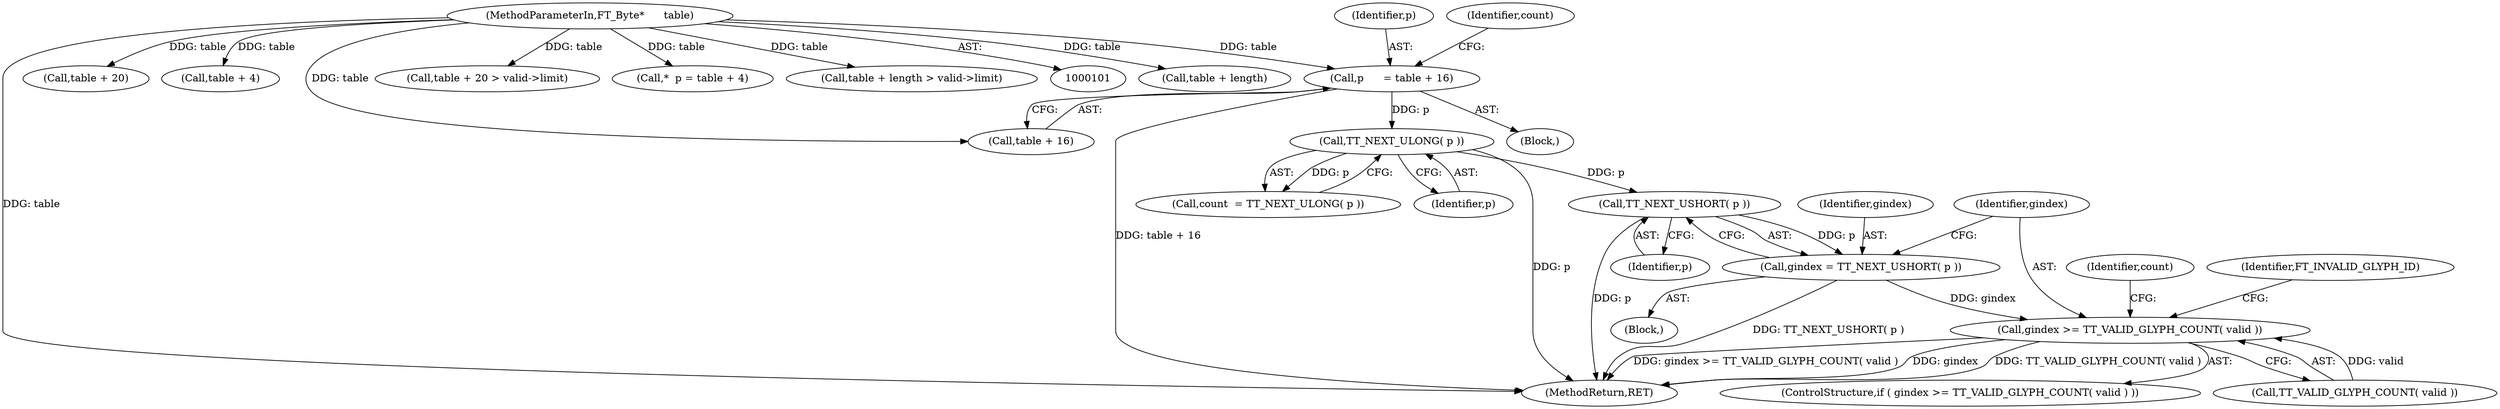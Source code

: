 digraph "0_savannah_a18788b14db60ae3673f932249cd02d33a227c4e@pointer" {
"1000163" [label="(Call,TT_NEXT_USHORT( p ))"];
"1000133" [label="(Call,TT_NEXT_ULONG( p ))"];
"1000126" [label="(Call,p      = table + 16)"];
"1000102" [label="(MethodParameterIn,FT_Byte*      table)"];
"1000161" [label="(Call,gindex = TT_NEXT_USHORT( p ))"];
"1000166" [label="(Call,gindex >= TT_VALID_GLYPH_COUNT( valid ))"];
"1000160" [label="(Block,)"];
"1000166" [label="(Call,gindex >= TT_VALID_GLYPH_COUNT( valid ))"];
"1000104" [label="(Block,)"];
"1000138" [label="(Call,table + length)"];
"1000128" [label="(Call,table + 16)"];
"1000163" [label="(Call,TT_NEXT_USHORT( p ))"];
"1000161" [label="(Call,gindex = TT_NEXT_USHORT( p ))"];
"1000115" [label="(Call,table + 20)"];
"1000127" [label="(Identifier,p)"];
"1000132" [label="(Identifier,count)"];
"1000162" [label="(Identifier,gindex)"];
"1000108" [label="(Call,table + 4)"];
"1000170" [label="(Identifier,FT_INVALID_GLYPH_ID)"];
"1000165" [label="(ControlStructure,if ( gindex >= TT_VALID_GLYPH_COUNT( valid ) ))"];
"1000168" [label="(Call,TT_VALID_GLYPH_COUNT( valid ))"];
"1000167" [label="(Identifier,gindex)"];
"1000134" [label="(Identifier,p)"];
"1000159" [label="(Identifier,count)"];
"1000131" [label="(Call,count  = TT_NEXT_ULONG( p ))"];
"1000133" [label="(Call,TT_NEXT_ULONG( p ))"];
"1000102" [label="(MethodParameterIn,FT_Byte*      table)"];
"1000164" [label="(Identifier,p)"];
"1000173" [label="(MethodReturn,RET)"];
"1000114" [label="(Call,table + 20 > valid->limit)"];
"1000126" [label="(Call,p      = table + 16)"];
"1000106" [label="(Call,*  p = table + 4)"];
"1000137" [label="(Call,table + length > valid->limit)"];
"1000163" -> "1000161"  [label="AST: "];
"1000163" -> "1000164"  [label="CFG: "];
"1000164" -> "1000163"  [label="AST: "];
"1000161" -> "1000163"  [label="CFG: "];
"1000163" -> "1000173"  [label="DDG: p"];
"1000163" -> "1000161"  [label="DDG: p"];
"1000133" -> "1000163"  [label="DDG: p"];
"1000133" -> "1000131"  [label="AST: "];
"1000133" -> "1000134"  [label="CFG: "];
"1000134" -> "1000133"  [label="AST: "];
"1000131" -> "1000133"  [label="CFG: "];
"1000133" -> "1000173"  [label="DDG: p"];
"1000133" -> "1000131"  [label="DDG: p"];
"1000126" -> "1000133"  [label="DDG: p"];
"1000126" -> "1000104"  [label="AST: "];
"1000126" -> "1000128"  [label="CFG: "];
"1000127" -> "1000126"  [label="AST: "];
"1000128" -> "1000126"  [label="AST: "];
"1000132" -> "1000126"  [label="CFG: "];
"1000126" -> "1000173"  [label="DDG: table + 16"];
"1000102" -> "1000126"  [label="DDG: table"];
"1000102" -> "1000101"  [label="AST: "];
"1000102" -> "1000173"  [label="DDG: table"];
"1000102" -> "1000106"  [label="DDG: table"];
"1000102" -> "1000108"  [label="DDG: table"];
"1000102" -> "1000114"  [label="DDG: table"];
"1000102" -> "1000115"  [label="DDG: table"];
"1000102" -> "1000128"  [label="DDG: table"];
"1000102" -> "1000137"  [label="DDG: table"];
"1000102" -> "1000138"  [label="DDG: table"];
"1000161" -> "1000160"  [label="AST: "];
"1000162" -> "1000161"  [label="AST: "];
"1000167" -> "1000161"  [label="CFG: "];
"1000161" -> "1000173"  [label="DDG: TT_NEXT_USHORT( p )"];
"1000161" -> "1000166"  [label="DDG: gindex"];
"1000166" -> "1000165"  [label="AST: "];
"1000166" -> "1000168"  [label="CFG: "];
"1000167" -> "1000166"  [label="AST: "];
"1000168" -> "1000166"  [label="AST: "];
"1000170" -> "1000166"  [label="CFG: "];
"1000159" -> "1000166"  [label="CFG: "];
"1000166" -> "1000173"  [label="DDG: TT_VALID_GLYPH_COUNT( valid )"];
"1000166" -> "1000173"  [label="DDG: gindex >= TT_VALID_GLYPH_COUNT( valid )"];
"1000166" -> "1000173"  [label="DDG: gindex"];
"1000168" -> "1000166"  [label="DDG: valid"];
}
